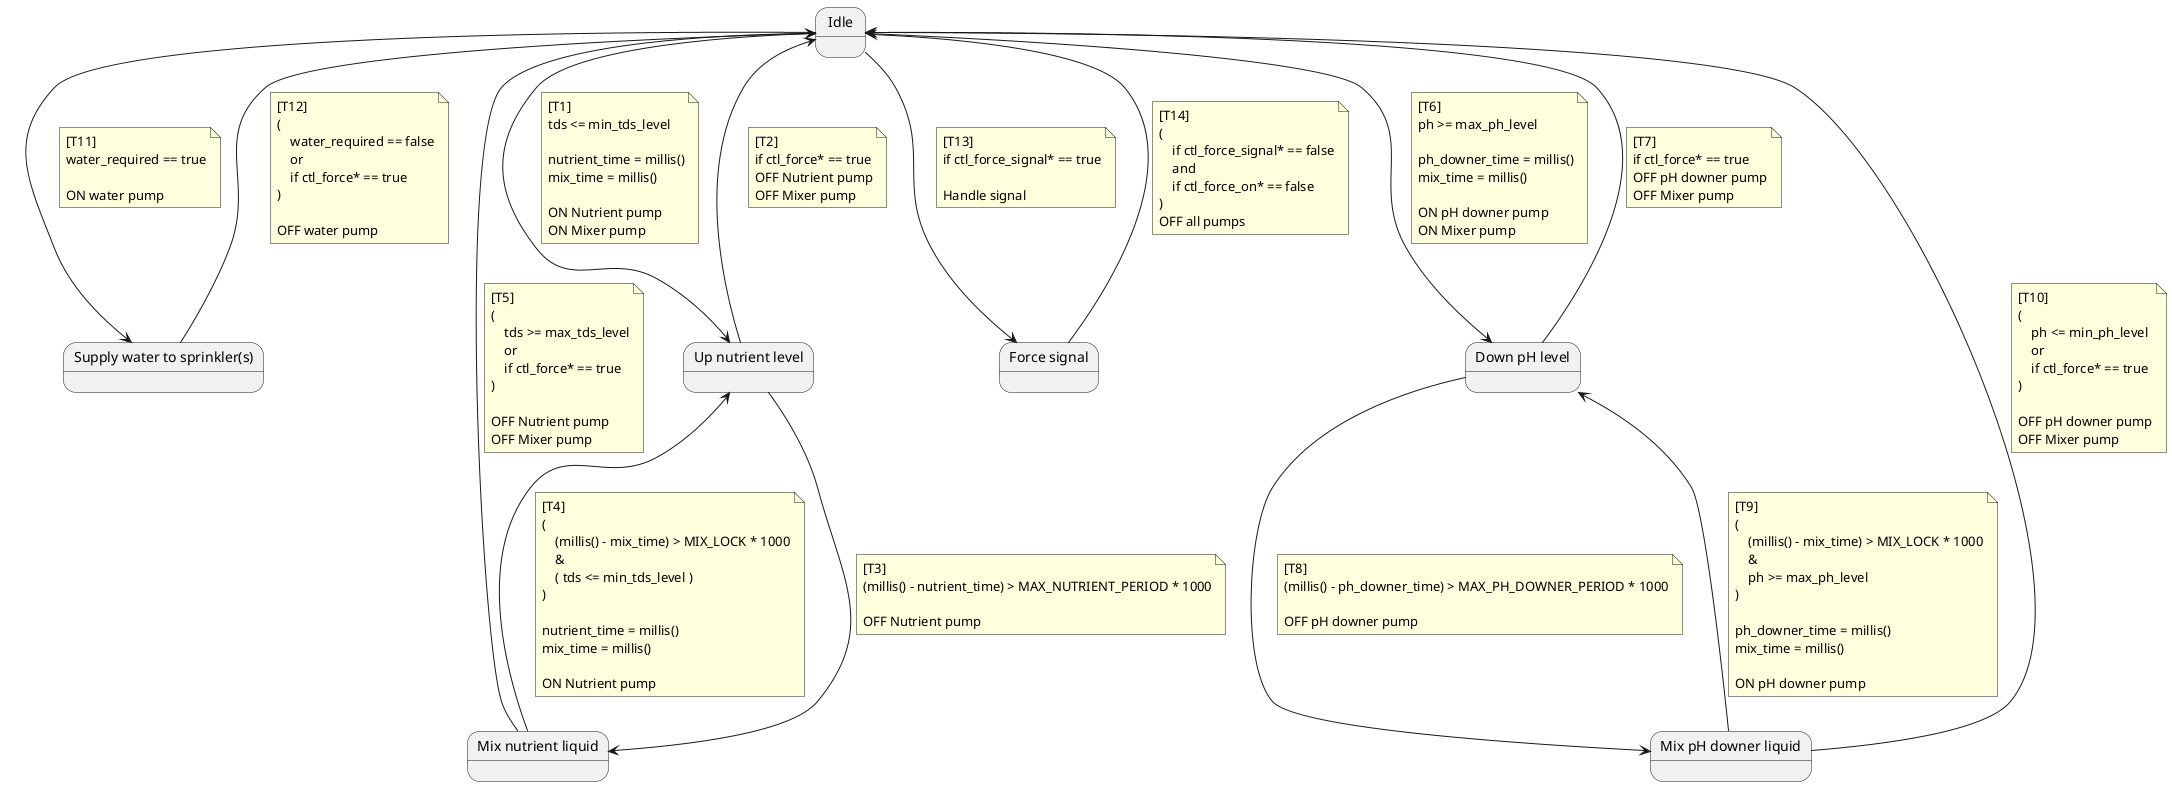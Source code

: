
@startuml

state "Idle" as IDLE
state "Supply water to sprinkler(s)" as WATER_PUMP_ON
state "Up nutrient level" as UP_NUTRIENT_LEVEL
state "Mix nutrient liquid" as MIX_NUTRIENT_LIQUID
state "Down pH level" as DOWN_PH_LEVEL
state "Mix pH downer liquid" as MIX_PH_DOWNER_LIQUID
state "Force signal" as FORCE_SIGNAL


' ================= nutrient level regulation  =================
' ==============================================================
IDLE --> UP_NUTRIENT_LEVEL
    note on link
        [T1]
        tds <= min_tds_level

        nutrient_time = millis()
        mix_time = millis()

        ON Nutrient pump
        ON Mixer pump
    end note

UP_NUTRIENT_LEVEL --> IDLE
    note on link
        [T2]
        if ctl_force* == true
        OFF Nutrient pump
        OFF Mixer pump
    end note

UP_NUTRIENT_LEVEL --> MIX_NUTRIENT_LIQUID
    note on link
        [T3]
        (millis() - nutrient_time) > MAX_NUTRIENT_PERIOD * 1000

        OFF Nutrient pump
    end note


MIX_NUTRIENT_LIQUID --> UP_NUTRIENT_LEVEL
    note on link
        [T4]
        (
            (millis() - mix_time) > MIX_LOCK * 1000
            &
            ( tds <= min_tds_level )
        )

        nutrient_time = millis()
        mix_time = millis()

        ON Nutrient pump
    end note

MIX_NUTRIENT_LIQUID --> IDLE
    note on link
        [T5]
        (
            tds >= max_tds_level
            or
            if ctl_force* == true
        )

        OFF Nutrient pump
        OFF Mixer pump
    end note


' ==================== pH level regulation  ====================
' ==============================================================
IDLE --> DOWN_PH_LEVEL
    note on link
        [T6]
        ph >= max_ph_level

        ph_downer_time = millis()
        mix_time = millis()

        ON pH downer pump
        ON Mixer pump
    end note

DOWN_PH_LEVEL --> IDLE
    note on link
        [T7]
        if ctl_force* == true
        OFF pH downer pump
        OFF Mixer pump
    end note

DOWN_PH_LEVEL --> MIX_PH_DOWNER_LIQUID
    note on link
        [T8]
        (millis() - ph_downer_time) > MAX_PH_DOWNER_PERIOD * 1000

        OFF pH downer pump
    end note

MIX_PH_DOWNER_LIQUID --> DOWN_PH_LEVEL
    note on link
        [T9]
        (
            (millis() - mix_time) > MIX_LOCK * 1000
            &
            ph >= max_ph_level
        )

        ph_downer_time = millis()
        mix_time = millis()

        ON pH downer pump
    end note


MIX_PH_DOWNER_LIQUID --> IDLE
    note on link
        [T10]
        (
            ph <= min_ph_level
            or
            if ctl_force* == true
        )

        OFF pH downer pump
        OFF Mixer pump
    end note

IDLE --> WATER_PUMP_ON
    note on link
        [T11]
        water_required == true

        ON water pump
    end note

WATER_PUMP_ON --> IDLE
    note on link
        [T12]
        (
            water_required == false
            or
            if ctl_force* == true
        )

        OFF water pump
    end note

' ========================= force state ========================
' ==============================================================
IDLE --> FORCE_SIGNAL
    note on link
        [T13]
        if ctl_force_signal* == true

        Handle signal
    end note

FORCE_SIGNAL --> IDLE
    note on link
        [T14]
        (
            if ctl_force_signal* == false
            and
            if ctl_force_on* == false
        )
        OFF all pumps
    end note



@enduml